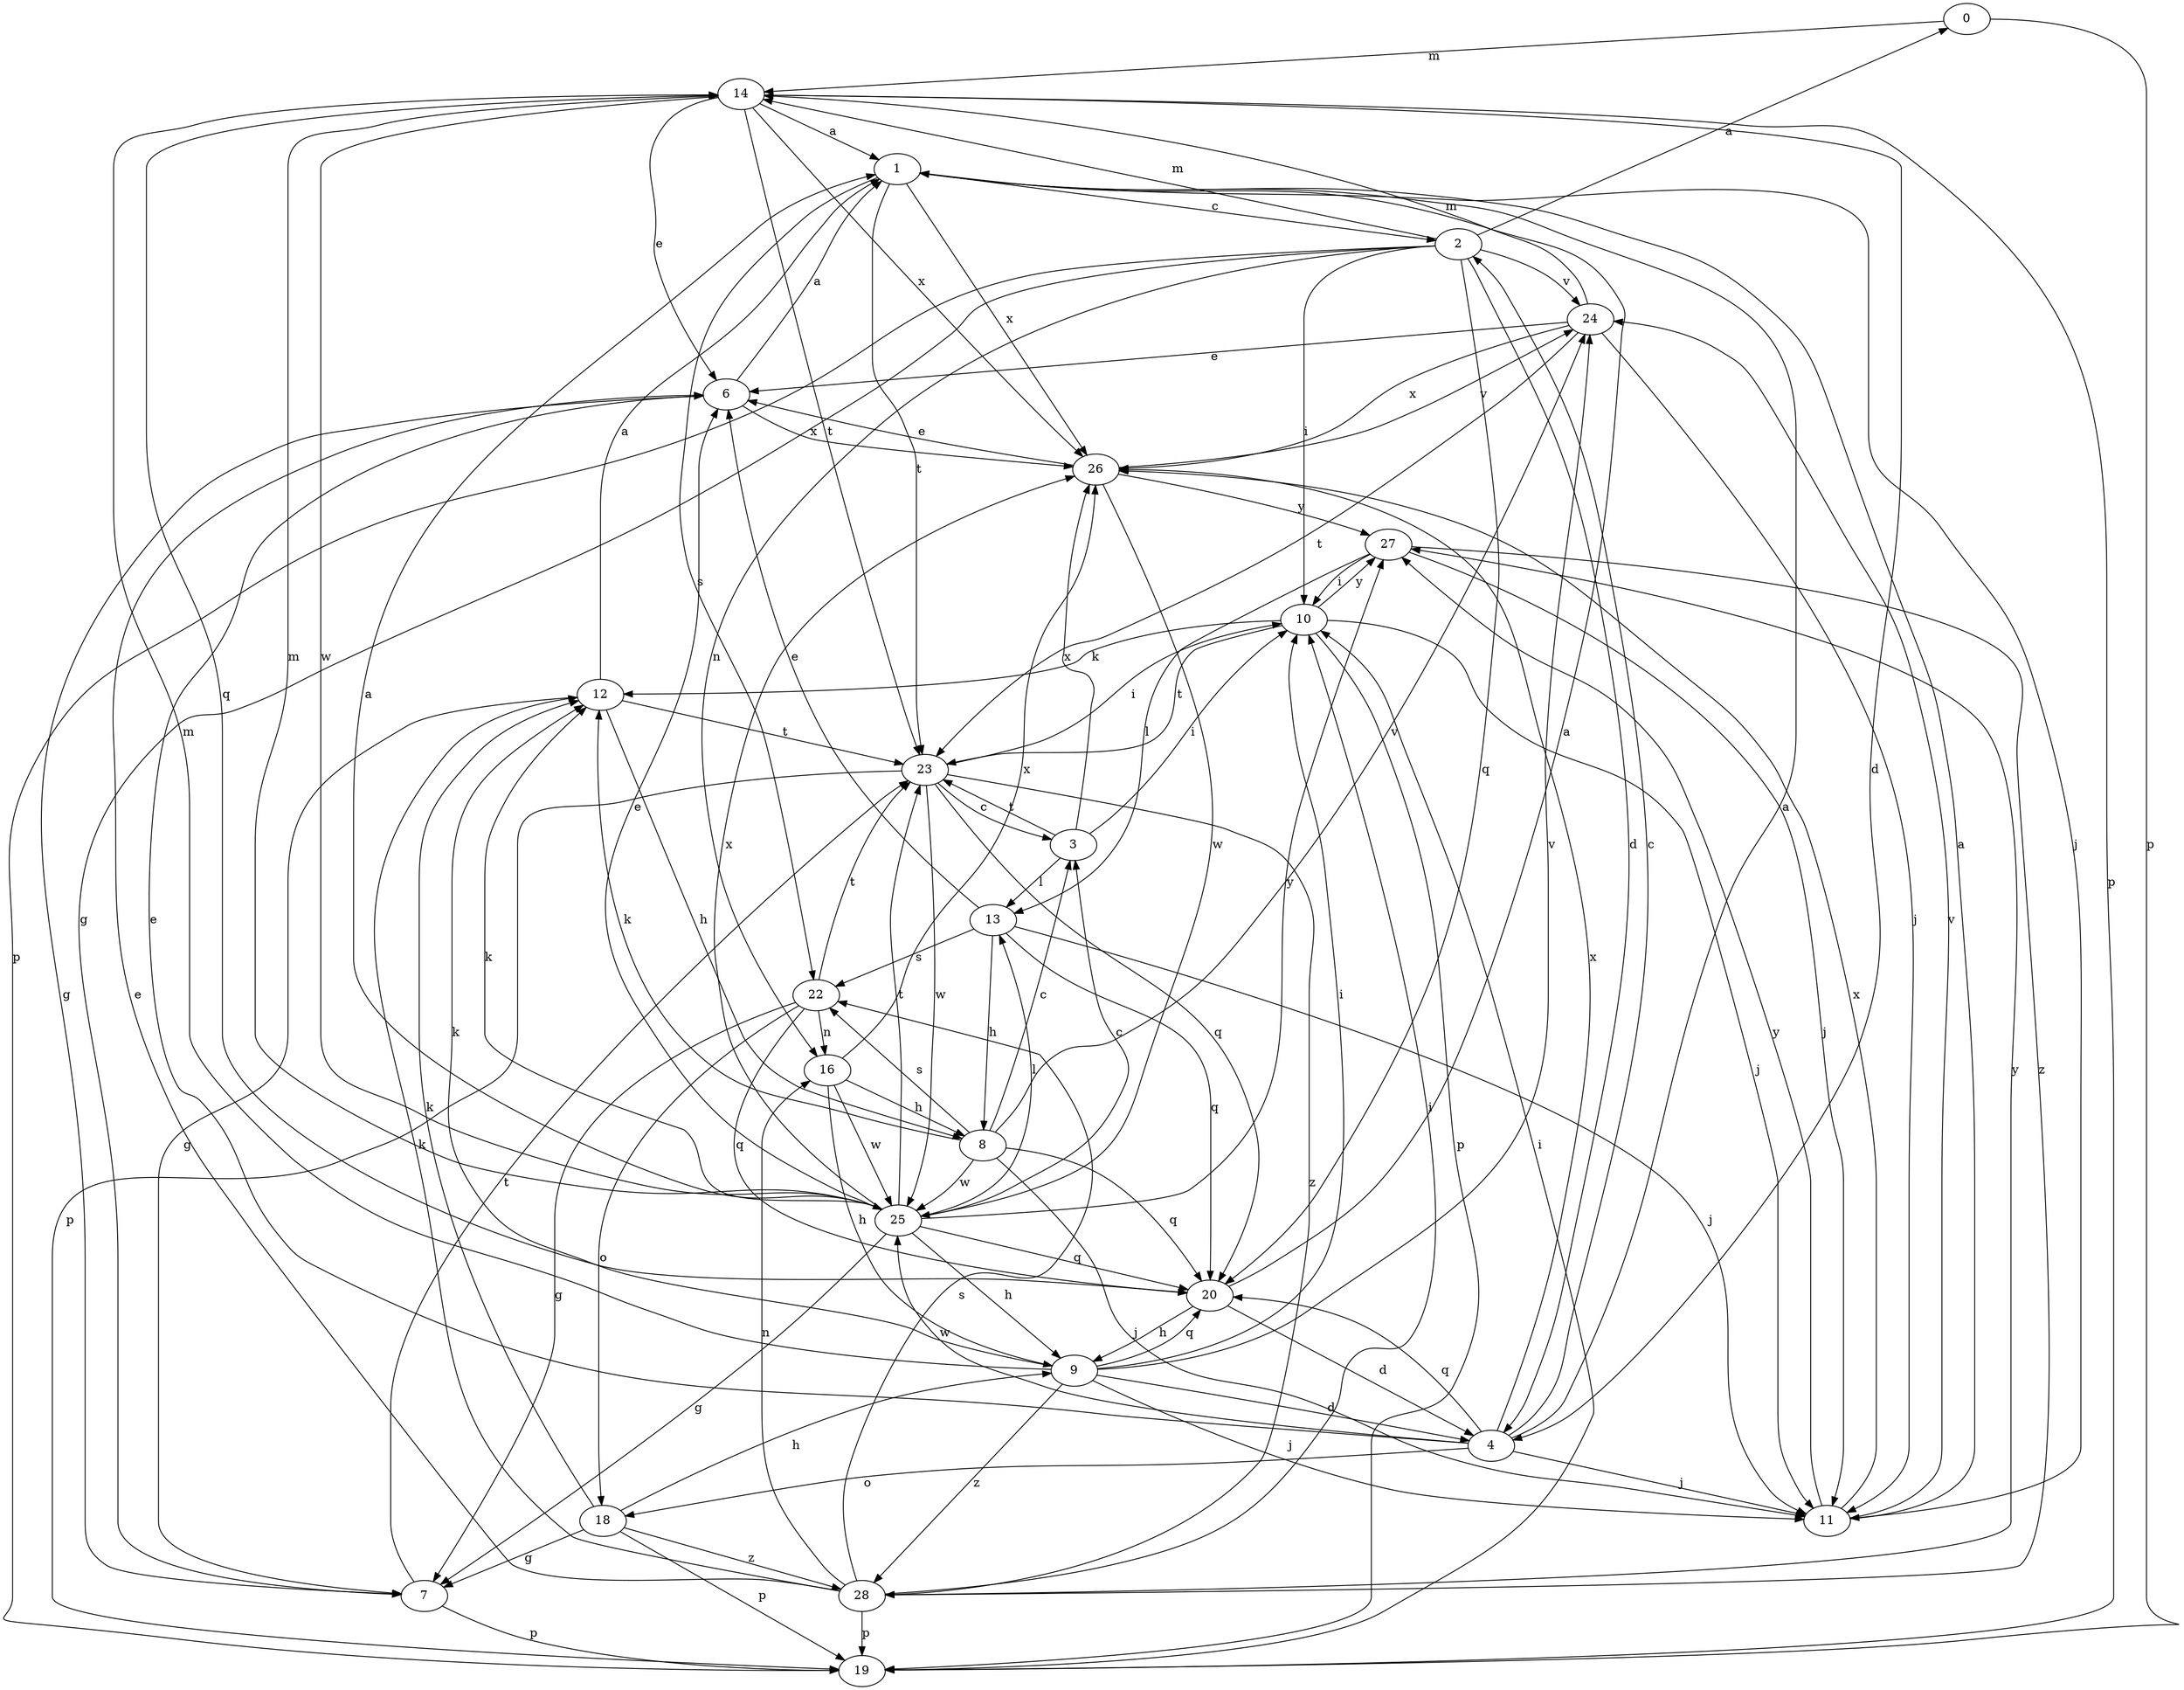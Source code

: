 strict digraph  {
0;
1;
2;
3;
4;
6;
7;
8;
9;
10;
11;
12;
13;
14;
16;
18;
19;
20;
22;
23;
24;
25;
26;
27;
28;
0 -> 14  [label=m];
0 -> 19  [label=p];
1 -> 2  [label=c];
1 -> 11  [label=j];
1 -> 22  [label=s];
1 -> 23  [label=t];
1 -> 26  [label=x];
2 -> 0  [label=a];
2 -> 4  [label=d];
2 -> 7  [label=g];
2 -> 10  [label=i];
2 -> 14  [label=m];
2 -> 16  [label=n];
2 -> 19  [label=p];
2 -> 20  [label=q];
2 -> 24  [label=v];
3 -> 10  [label=i];
3 -> 13  [label=l];
3 -> 23  [label=t];
3 -> 26  [label=x];
4 -> 1  [label=a];
4 -> 2  [label=c];
4 -> 6  [label=e];
4 -> 11  [label=j];
4 -> 18  [label=o];
4 -> 20  [label=q];
4 -> 25  [label=w];
4 -> 26  [label=x];
6 -> 1  [label=a];
6 -> 7  [label=g];
6 -> 26  [label=x];
7 -> 19  [label=p];
7 -> 23  [label=t];
8 -> 3  [label=c];
8 -> 11  [label=j];
8 -> 12  [label=k];
8 -> 20  [label=q];
8 -> 22  [label=s];
8 -> 24  [label=v];
8 -> 25  [label=w];
9 -> 4  [label=d];
9 -> 10  [label=i];
9 -> 11  [label=j];
9 -> 12  [label=k];
9 -> 14  [label=m];
9 -> 20  [label=q];
9 -> 24  [label=v];
9 -> 28  [label=z];
10 -> 11  [label=j];
10 -> 12  [label=k];
10 -> 19  [label=p];
10 -> 23  [label=t];
10 -> 27  [label=y];
11 -> 1  [label=a];
11 -> 24  [label=v];
11 -> 26  [label=x];
11 -> 27  [label=y];
12 -> 1  [label=a];
12 -> 7  [label=g];
12 -> 8  [label=h];
12 -> 23  [label=t];
13 -> 6  [label=e];
13 -> 8  [label=h];
13 -> 11  [label=j];
13 -> 20  [label=q];
13 -> 22  [label=s];
14 -> 1  [label=a];
14 -> 4  [label=d];
14 -> 6  [label=e];
14 -> 19  [label=p];
14 -> 20  [label=q];
14 -> 23  [label=t];
14 -> 25  [label=w];
14 -> 26  [label=x];
16 -> 8  [label=h];
16 -> 9  [label=h];
16 -> 25  [label=w];
16 -> 26  [label=x];
18 -> 7  [label=g];
18 -> 9  [label=h];
18 -> 12  [label=k];
18 -> 19  [label=p];
18 -> 28  [label=z];
19 -> 10  [label=i];
20 -> 1  [label=a];
20 -> 4  [label=d];
20 -> 9  [label=h];
22 -> 7  [label=g];
22 -> 16  [label=n];
22 -> 18  [label=o];
22 -> 20  [label=q];
22 -> 23  [label=t];
23 -> 3  [label=c];
23 -> 10  [label=i];
23 -> 19  [label=p];
23 -> 20  [label=q];
23 -> 25  [label=w];
23 -> 28  [label=z];
24 -> 6  [label=e];
24 -> 11  [label=j];
24 -> 14  [label=m];
24 -> 23  [label=t];
24 -> 26  [label=x];
25 -> 1  [label=a];
25 -> 3  [label=c];
25 -> 6  [label=e];
25 -> 7  [label=g];
25 -> 9  [label=h];
25 -> 12  [label=k];
25 -> 13  [label=l];
25 -> 14  [label=m];
25 -> 20  [label=q];
25 -> 23  [label=t];
25 -> 26  [label=x];
25 -> 27  [label=y];
26 -> 6  [label=e];
26 -> 24  [label=v];
26 -> 25  [label=w];
26 -> 27  [label=y];
27 -> 10  [label=i];
27 -> 11  [label=j];
27 -> 13  [label=l];
27 -> 28  [label=z];
28 -> 6  [label=e];
28 -> 10  [label=i];
28 -> 12  [label=k];
28 -> 16  [label=n];
28 -> 19  [label=p];
28 -> 22  [label=s];
28 -> 27  [label=y];
}
